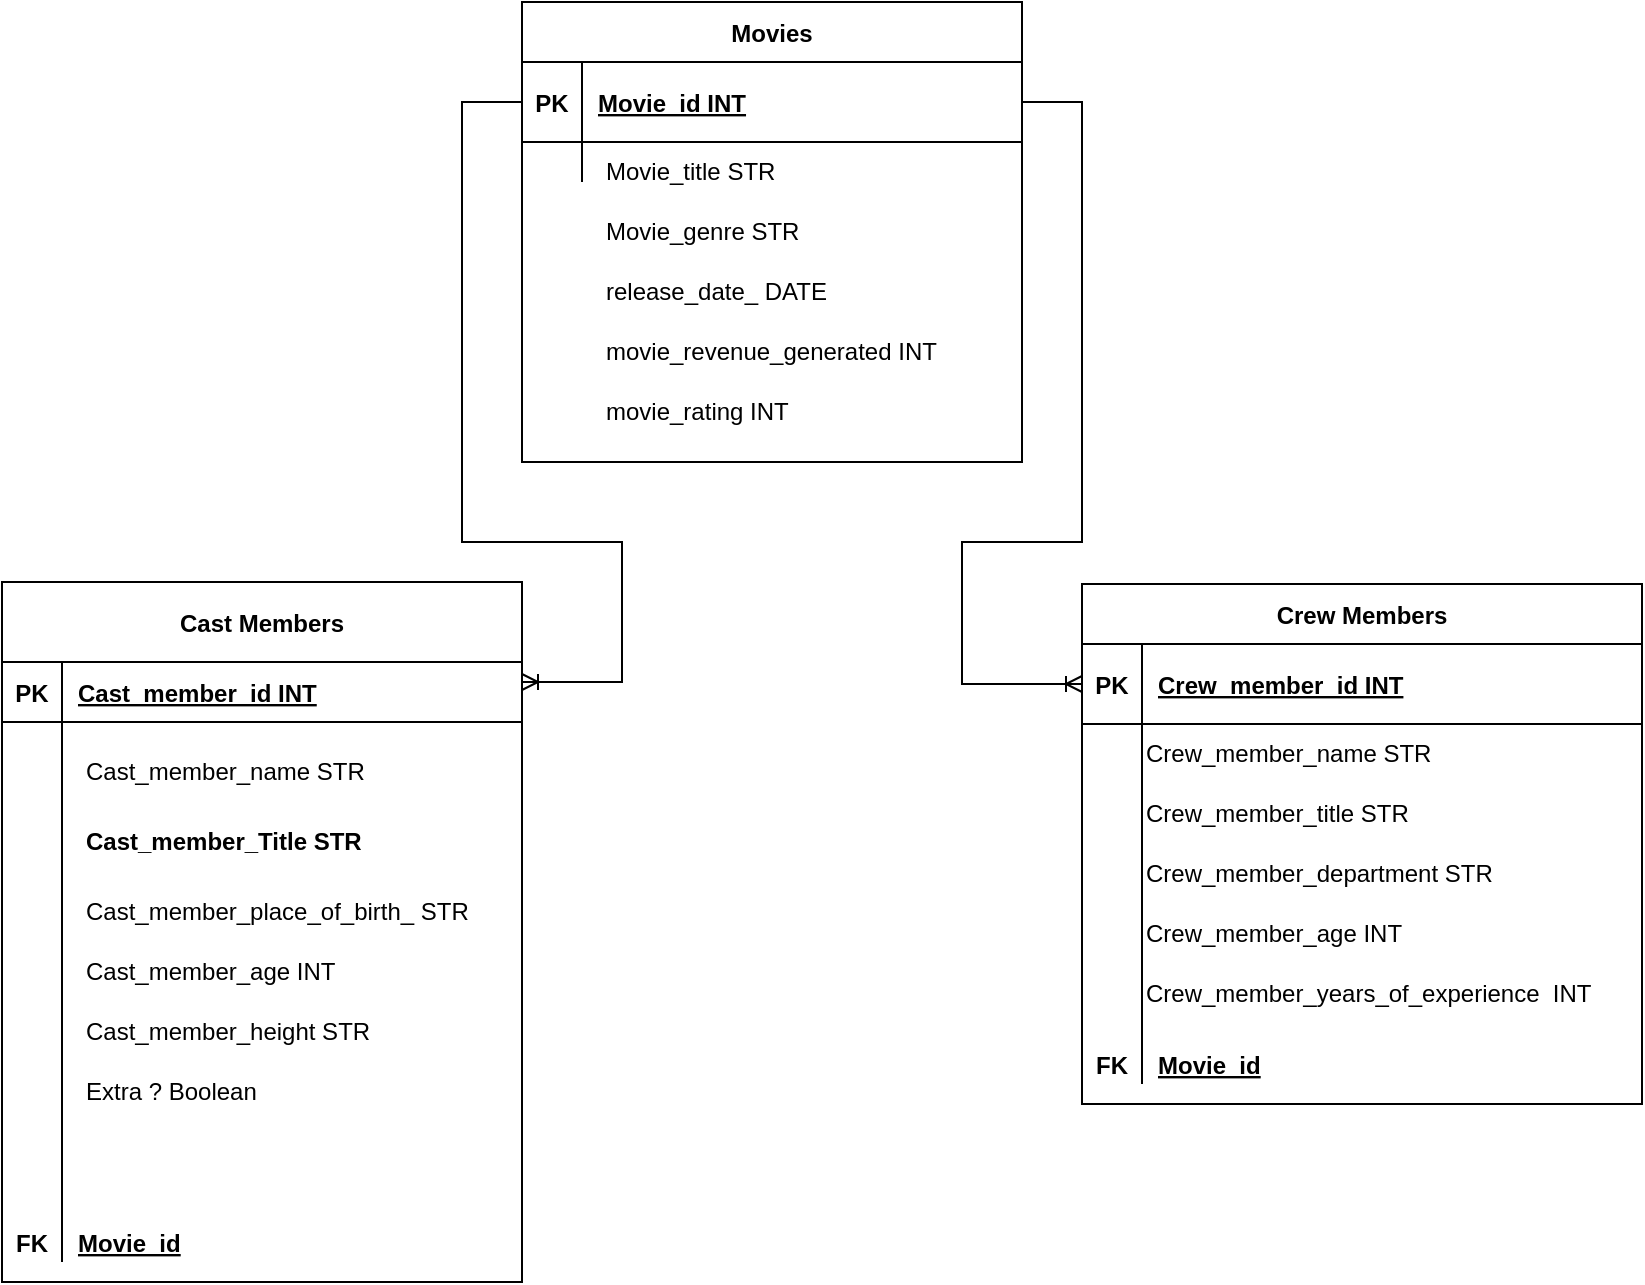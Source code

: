 <mxfile version="15.9.4" type="device"><diagram id="R2lEEEUBdFMjLlhIrx00" name="Page-1"><mxGraphModel dx="963" dy="932" grid="1" gridSize="10" guides="1" tooltips="1" connect="1" arrows="1" fold="1" page="1" pageScale="1" pageWidth="850" pageHeight="1100" math="0" shadow="0" extFonts="Permanent Marker^https://fonts.googleapis.com/css?family=Permanent+Marker"><root><mxCell id="0"/><mxCell id="1" parent="0"/><object label="Crew Members" PK="PK&#10;PK" id="C-vyLk0tnHw3VtMMgP7b-2"><mxCell style="shape=table;startSize=30;container=1;collapsible=1;childLayout=tableLayout;fixedRows=1;rowLines=0;fontStyle=1;align=center;resizeLast=1;" parent="1" vertex="1"><mxGeometry x="550" y="301" width="280" height="260" as="geometry"/></mxCell></object><mxCell id="C-vyLk0tnHw3VtMMgP7b-3" value="" style="shape=partialRectangle;collapsible=0;dropTarget=0;pointerEvents=0;fillColor=none;points=[[0,0.5],[1,0.5]];portConstraint=eastwest;top=0;left=0;right=0;bottom=1;" parent="C-vyLk0tnHw3VtMMgP7b-2" vertex="1"><mxGeometry y="30" width="280" height="40" as="geometry"/></mxCell><mxCell id="C-vyLk0tnHw3VtMMgP7b-4" value="PK" style="shape=partialRectangle;overflow=hidden;connectable=0;fillColor=none;top=0;left=0;bottom=0;right=0;fontStyle=1;" parent="C-vyLk0tnHw3VtMMgP7b-3" vertex="1"><mxGeometry width="30" height="40" as="geometry"><mxRectangle width="30" height="40" as="alternateBounds"/></mxGeometry></mxCell><mxCell id="C-vyLk0tnHw3VtMMgP7b-5" value="Crew_member_id INT" style="shape=partialRectangle;overflow=hidden;connectable=0;fillColor=none;top=0;left=0;bottom=0;right=0;align=left;spacingLeft=6;fontStyle=5;" parent="C-vyLk0tnHw3VtMMgP7b-3" vertex="1"><mxGeometry x="30" width="250" height="40" as="geometry"><mxRectangle width="250" height="40" as="alternateBounds"/></mxGeometry></mxCell><mxCell id="C-vyLk0tnHw3VtMMgP7b-9" value="" style="shape=partialRectangle;collapsible=0;dropTarget=0;pointerEvents=0;fillColor=none;points=[[0,0.5],[1,0.5]];portConstraint=eastwest;top=0;left=0;right=0;bottom=0;" parent="C-vyLk0tnHw3VtMMgP7b-2" vertex="1"><mxGeometry y="70" width="280" height="180" as="geometry"/></mxCell><mxCell id="C-vyLk0tnHw3VtMMgP7b-10" value="" style="shape=partialRectangle;overflow=hidden;connectable=0;fillColor=none;top=0;left=0;bottom=0;right=0;" parent="C-vyLk0tnHw3VtMMgP7b-9" vertex="1"><mxGeometry width="30" height="180" as="geometry"><mxRectangle width="30" height="180" as="alternateBounds"/></mxGeometry></mxCell><mxCell id="C-vyLk0tnHw3VtMMgP7b-11" value="" style="shape=partialRectangle;overflow=hidden;connectable=0;fillColor=none;top=0;left=0;bottom=0;right=0;align=left;spacingLeft=6;" parent="C-vyLk0tnHw3VtMMgP7b-9" vertex="1"><mxGeometry x="30" width="250" height="180" as="geometry"><mxRectangle width="250" height="180" as="alternateBounds"/></mxGeometry></mxCell><mxCell id="C-vyLk0tnHw3VtMMgP7b-13" value="Cast Members" style="shape=table;startSize=40;container=1;collapsible=1;childLayout=tableLayout;fixedRows=1;rowLines=0;fontStyle=1;align=center;resizeLast=1;" parent="1" vertex="1"><mxGeometry x="10" y="300" width="260" height="350" as="geometry"/></mxCell><mxCell id="C-vyLk0tnHw3VtMMgP7b-14" value="" style="shape=partialRectangle;collapsible=0;dropTarget=0;pointerEvents=0;fillColor=none;points=[[0,0.5],[1,0.5]];portConstraint=eastwest;top=0;left=0;right=0;bottom=1;" parent="C-vyLk0tnHw3VtMMgP7b-13" vertex="1"><mxGeometry y="40" width="260" height="30" as="geometry"/></mxCell><mxCell id="C-vyLk0tnHw3VtMMgP7b-15" value="PK" style="shape=partialRectangle;overflow=hidden;connectable=0;fillColor=none;top=0;left=0;bottom=0;right=0;fontStyle=1;" parent="C-vyLk0tnHw3VtMMgP7b-14" vertex="1"><mxGeometry width="30" height="30" as="geometry"><mxRectangle width="30" height="30" as="alternateBounds"/></mxGeometry></mxCell><mxCell id="C-vyLk0tnHw3VtMMgP7b-16" value="Cast_member_id INT" style="shape=partialRectangle;overflow=hidden;connectable=0;fillColor=none;top=0;left=0;bottom=0;right=0;align=left;spacingLeft=6;fontStyle=5;" parent="C-vyLk0tnHw3VtMMgP7b-14" vertex="1"><mxGeometry x="30" width="230" height="30" as="geometry"><mxRectangle width="230" height="30" as="alternateBounds"/></mxGeometry></mxCell><mxCell id="C-vyLk0tnHw3VtMMgP7b-17" value="" style="shape=partialRectangle;collapsible=0;dropTarget=0;pointerEvents=0;fillColor=none;points=[[0,0.5],[1,0.5]];portConstraint=eastwest;top=0;left=0;right=0;bottom=0;" parent="C-vyLk0tnHw3VtMMgP7b-13" vertex="1"><mxGeometry y="70" width="260" height="40" as="geometry"/></mxCell><mxCell id="C-vyLk0tnHw3VtMMgP7b-18" value="" style="shape=partialRectangle;overflow=hidden;connectable=0;fillColor=none;top=0;left=0;bottom=0;right=0;" parent="C-vyLk0tnHw3VtMMgP7b-17" vertex="1"><mxGeometry width="30" height="40" as="geometry"><mxRectangle width="30" height="40" as="alternateBounds"/></mxGeometry></mxCell><mxCell id="C-vyLk0tnHw3VtMMgP7b-19" value="&#10;&#10;&#10;" style="shape=partialRectangle;overflow=hidden;connectable=0;fillColor=none;top=0;left=0;bottom=0;right=0;align=left;spacingLeft=6;" parent="C-vyLk0tnHw3VtMMgP7b-17" vertex="1"><mxGeometry x="30" width="230" height="40" as="geometry"><mxRectangle width="230" height="40" as="alternateBounds"/></mxGeometry></mxCell><mxCell id="C-vyLk0tnHw3VtMMgP7b-20" value="" style="shape=partialRectangle;collapsible=0;dropTarget=0;pointerEvents=0;fillColor=none;points=[[0,0.5],[1,0.5]];portConstraint=eastwest;top=0;left=0;right=0;bottom=0;" parent="C-vyLk0tnHw3VtMMgP7b-13" vertex="1"><mxGeometry y="110" width="260" height="230" as="geometry"/></mxCell><mxCell id="C-vyLk0tnHw3VtMMgP7b-21" value="" style="shape=partialRectangle;overflow=hidden;connectable=0;fillColor=none;top=0;left=0;bottom=0;right=0;" parent="C-vyLk0tnHw3VtMMgP7b-20" vertex="1"><mxGeometry width="30" height="230" as="geometry"><mxRectangle width="30" height="230" as="alternateBounds"/></mxGeometry></mxCell><mxCell id="C-vyLk0tnHw3VtMMgP7b-22" value="" style="shape=partialRectangle;overflow=hidden;connectable=0;fillColor=none;top=0;left=0;bottom=0;right=0;align=left;spacingLeft=6;" parent="C-vyLk0tnHw3VtMMgP7b-20" vertex="1"><mxGeometry x="30" width="230" height="230" as="geometry"><mxRectangle width="230" height="230" as="alternateBounds"/></mxGeometry></mxCell><mxCell id="-xrtC4-qpvSrqkOC5ADK-2" value="Crew_member_title STR" style="text;html=1;strokeColor=none;fillColor=none;align=left;verticalAlign=middle;whiteSpace=wrap;rounded=0;" parent="1" vertex="1"><mxGeometry x="580" y="401" width="220" height="30" as="geometry"/></mxCell><mxCell id="-xrtC4-qpvSrqkOC5ADK-3" value="Crew_member_name STR" style="text;html=1;strokeColor=none;fillColor=none;align=left;verticalAlign=middle;whiteSpace=wrap;rounded=0;" parent="1" vertex="1"><mxGeometry x="580" y="371" width="220" height="30" as="geometry"/></mxCell><mxCell id="-xrtC4-qpvSrqkOC5ADK-4" value="Crew_member_years_of_experience&amp;nbsp; INT" style="text;html=1;strokeColor=none;fillColor=none;align=left;verticalAlign=middle;whiteSpace=wrap;rounded=0;" parent="1" vertex="1"><mxGeometry x="580" y="491" width="240" height="30" as="geometry"/></mxCell><mxCell id="-xrtC4-qpvSrqkOC5ADK-5" value="Crew_member_age INT" style="text;html=1;strokeColor=none;fillColor=none;align=left;verticalAlign=middle;whiteSpace=wrap;rounded=0;" parent="1" vertex="1"><mxGeometry x="580" y="461" width="220" height="30" as="geometry"/></mxCell><mxCell id="-xrtC4-qpvSrqkOC5ADK-10" value="" style="shape=partialRectangle;collapsible=0;dropTarget=0;pointerEvents=0;fillColor=none;points=[[0,0.5],[1,0.5]];portConstraint=eastwest;top=0;left=0;right=0;bottom=1;" parent="1" vertex="1"><mxGeometry x="550" y="521" width="250" height="40" as="geometry"/></mxCell><mxCell id="-xrtC4-qpvSrqkOC5ADK-11" value="FK" style="shape=partialRectangle;overflow=hidden;connectable=0;fillColor=none;top=0;left=0;bottom=0;right=0;fontStyle=1;" parent="-xrtC4-qpvSrqkOC5ADK-10" vertex="1"><mxGeometry width="30" height="40" as="geometry"><mxRectangle width="30" height="40" as="alternateBounds"/></mxGeometry></mxCell><mxCell id="-xrtC4-qpvSrqkOC5ADK-12" value="Movie_id" style="shape=partialRectangle;overflow=hidden;connectable=0;fillColor=none;top=0;left=0;bottom=0;right=0;align=left;spacingLeft=6;fontStyle=5;" parent="-xrtC4-qpvSrqkOC5ADK-10" vertex="1"><mxGeometry x="30" width="220" height="40" as="geometry"><mxRectangle width="220" height="40" as="alternateBounds"/></mxGeometry></mxCell><object label="Movies" PK="PK&#10;PK" id="-xrtC4-qpvSrqkOC5ADK-13"><mxCell style="shape=table;startSize=30;container=1;collapsible=1;childLayout=tableLayout;fixedRows=1;rowLines=0;fontStyle=1;align=center;resizeLast=1;" parent="1" vertex="1"><mxGeometry x="270" y="10" width="250" height="230" as="geometry"/></mxCell></object><mxCell id="-xrtC4-qpvSrqkOC5ADK-14" value="" style="shape=partialRectangle;collapsible=0;dropTarget=0;pointerEvents=0;fillColor=none;points=[[0,0.5],[1,0.5]];portConstraint=eastwest;top=0;left=0;right=0;bottom=1;" parent="-xrtC4-qpvSrqkOC5ADK-13" vertex="1"><mxGeometry y="30" width="250" height="40" as="geometry"/></mxCell><mxCell id="-xrtC4-qpvSrqkOC5ADK-15" value="PK" style="shape=partialRectangle;overflow=hidden;connectable=0;fillColor=none;top=0;left=0;bottom=0;right=0;fontStyle=1;" parent="-xrtC4-qpvSrqkOC5ADK-14" vertex="1"><mxGeometry width="30" height="40" as="geometry"><mxRectangle width="30" height="40" as="alternateBounds"/></mxGeometry></mxCell><mxCell id="-xrtC4-qpvSrqkOC5ADK-16" value="Movie_id INT" style="shape=partialRectangle;overflow=hidden;connectable=0;fillColor=none;top=0;left=0;bottom=0;right=0;align=left;spacingLeft=6;fontStyle=5;" parent="-xrtC4-qpvSrqkOC5ADK-14" vertex="1"><mxGeometry x="30" width="220" height="40" as="geometry"><mxRectangle width="220" height="40" as="alternateBounds"/></mxGeometry></mxCell><mxCell id="-xrtC4-qpvSrqkOC5ADK-17" value="" style="shape=partialRectangle;collapsible=0;dropTarget=0;pointerEvents=0;fillColor=none;points=[[0,0.5],[1,0.5]];portConstraint=eastwest;top=0;left=0;right=0;bottom=0;" parent="-xrtC4-qpvSrqkOC5ADK-13" vertex="1"><mxGeometry y="70" width="250" height="20" as="geometry"/></mxCell><mxCell id="-xrtC4-qpvSrqkOC5ADK-18" value="" style="shape=partialRectangle;overflow=hidden;connectable=0;fillColor=none;top=0;left=0;bottom=0;right=0;" parent="-xrtC4-qpvSrqkOC5ADK-17" vertex="1"><mxGeometry width="30" height="20" as="geometry"><mxRectangle width="30" height="20" as="alternateBounds"/></mxGeometry></mxCell><mxCell id="-xrtC4-qpvSrqkOC5ADK-19" value="" style="shape=partialRectangle;overflow=hidden;connectable=0;fillColor=none;top=0;left=0;bottom=0;right=0;align=left;spacingLeft=6;" parent="-xrtC4-qpvSrqkOC5ADK-17" vertex="1"><mxGeometry x="30" width="220" height="20" as="geometry"><mxRectangle width="220" height="20" as="alternateBounds"/></mxGeometry></mxCell><mxCell id="-xrtC4-qpvSrqkOC5ADK-41" value="" style="endArrow=none;html=1;rounded=0;entryX=0;entryY=0.5;entryDx=0;entryDy=0;endArrow=ERoneToMany;exitX=0;exitY=0.5;exitDx=0;exitDy=0;" parent="-xrtC4-qpvSrqkOC5ADK-13" source="-xrtC4-qpvSrqkOC5ADK-14" edge="1"><mxGeometry width="50" height="50" relative="1" as="geometry"><mxPoint x="200" y="310" as="sourcePoint"/><mxPoint y="340" as="targetPoint"/><Array as="points"><mxPoint x="-30" y="50"/><mxPoint x="-30" y="270"/><mxPoint x="50" y="270"/><mxPoint x="50" y="340"/><mxPoint y="340"/></Array></mxGeometry></mxCell><mxCell id="-xrtC4-qpvSrqkOC5ADK-20" value="Movie_title STR" style="text;html=1;strokeColor=none;fillColor=none;align=left;verticalAlign=middle;whiteSpace=wrap;rounded=0;" parent="1" vertex="1"><mxGeometry x="310" y="80" width="220" height="30" as="geometry"/></mxCell><mxCell id="-xrtC4-qpvSrqkOC5ADK-21" value="release_date_ DATE" style="text;html=1;strokeColor=none;fillColor=none;align=left;verticalAlign=middle;whiteSpace=wrap;rounded=0;" parent="1" vertex="1"><mxGeometry x="310" y="140" width="220" height="30" as="geometry"/></mxCell><mxCell id="-xrtC4-qpvSrqkOC5ADK-22" value="movie_rating INT" style="text;html=1;strokeColor=none;fillColor=none;align=left;verticalAlign=middle;whiteSpace=wrap;rounded=0;" parent="1" vertex="1"><mxGeometry x="310" y="200" width="220" height="30" as="geometry"/></mxCell><mxCell id="-xrtC4-qpvSrqkOC5ADK-23" value="movie_revenue_generated INT" style="text;html=1;strokeColor=none;fillColor=none;align=left;verticalAlign=middle;whiteSpace=wrap;rounded=0;" parent="1" vertex="1"><mxGeometry x="310" y="170" width="220" height="30" as="geometry"/></mxCell><mxCell id="-xrtC4-qpvSrqkOC5ADK-24" value="Crew_member_department STR" style="text;html=1;strokeColor=none;fillColor=none;align=left;verticalAlign=middle;whiteSpace=wrap;rounded=0;" parent="1" vertex="1"><mxGeometry x="580" y="431" width="220" height="30" as="geometry"/></mxCell><mxCell id="-xrtC4-qpvSrqkOC5ADK-25" value="Movie_genre STR" style="text;html=1;strokeColor=none;fillColor=none;align=left;verticalAlign=middle;whiteSpace=wrap;rounded=0;" parent="1" vertex="1"><mxGeometry x="310" y="110" width="220" height="30" as="geometry"/></mxCell><mxCell id="-xrtC4-qpvSrqkOC5ADK-26" value="Cast_member_name STR" style="text;html=1;strokeColor=none;fillColor=none;align=left;verticalAlign=middle;whiteSpace=wrap;rounded=0;" parent="1" vertex="1"><mxGeometry x="50" y="380" width="220" height="30" as="geometry"/></mxCell><mxCell id="-xrtC4-qpvSrqkOC5ADK-27" value="&lt;h4&gt;Cast_member_Title STR&lt;/h4&gt;" style="text;html=1;strokeColor=none;fillColor=none;align=left;verticalAlign=middle;whiteSpace=wrap;rounded=0;" parent="1" vertex="1"><mxGeometry x="50" y="415" width="220" height="30" as="geometry"/></mxCell><mxCell id="-xrtC4-qpvSrqkOC5ADK-28" value="Cast_member_place_of_birth_ STR" style="text;html=1;strokeColor=none;fillColor=none;align=left;verticalAlign=middle;whiteSpace=wrap;rounded=0;" parent="1" vertex="1"><mxGeometry x="50" y="450" width="220" height="30" as="geometry"/></mxCell><mxCell id="-xrtC4-qpvSrqkOC5ADK-29" value="Cast_member_age INT" style="text;html=1;strokeColor=none;fillColor=none;align=left;verticalAlign=middle;whiteSpace=wrap;rounded=0;" parent="1" vertex="1"><mxGeometry x="50" y="480" width="220" height="30" as="geometry"/></mxCell><mxCell id="-xrtC4-qpvSrqkOC5ADK-30" value="Cast_member_height STR" style="text;html=1;strokeColor=none;fillColor=none;align=left;verticalAlign=middle;whiteSpace=wrap;rounded=0;" parent="1" vertex="1"><mxGeometry x="50" y="510" width="220" height="30" as="geometry"/></mxCell><mxCell id="-xrtC4-qpvSrqkOC5ADK-31" value="Extra ? Boolean" style="text;html=1;strokeColor=none;fillColor=none;align=left;verticalAlign=middle;whiteSpace=wrap;rounded=0;" parent="1" vertex="1"><mxGeometry x="50" y="540" width="220" height="30" as="geometry"/></mxCell><mxCell id="-xrtC4-qpvSrqkOC5ADK-32" value="" style="shape=partialRectangle;collapsible=0;dropTarget=0;pointerEvents=0;fillColor=none;points=[[0,0.5],[1,0.5]];portConstraint=eastwest;top=0;left=0;right=0;bottom=1;" parent="1" vertex="1"><mxGeometry x="10" y="610" width="250" height="40" as="geometry"/></mxCell><mxCell id="-xrtC4-qpvSrqkOC5ADK-33" value="FK" style="shape=partialRectangle;overflow=hidden;connectable=0;fillColor=none;top=0;left=0;bottom=0;right=0;fontStyle=1;" parent="-xrtC4-qpvSrqkOC5ADK-32" vertex="1"><mxGeometry width="30" height="40" as="geometry"><mxRectangle width="30" height="40" as="alternateBounds"/></mxGeometry></mxCell><mxCell id="-xrtC4-qpvSrqkOC5ADK-34" value="Movie_id" style="shape=partialRectangle;overflow=hidden;connectable=0;fillColor=none;top=0;left=0;bottom=0;right=0;align=left;spacingLeft=6;fontStyle=5;" parent="-xrtC4-qpvSrqkOC5ADK-32" vertex="1"><mxGeometry x="30" width="220" height="40" as="geometry"><mxRectangle width="220" height="40" as="alternateBounds"/></mxGeometry></mxCell><mxCell id="-xrtC4-qpvSrqkOC5ADK-46" value="" style="endArrow=none;html=1;rounded=0;endArrow=ERoneToMany;exitX=1;exitY=0.5;exitDx=0;exitDy=0;entryX=0;entryY=0.5;entryDx=0;entryDy=0;" parent="1" source="-xrtC4-qpvSrqkOC5ADK-14" target="C-vyLk0tnHw3VtMMgP7b-3" edge="1"><mxGeometry width="50" height="50" relative="1" as="geometry"><mxPoint x="280" y="70" as="sourcePoint"/><mxPoint x="370" y="400" as="targetPoint"/><Array as="points"><mxPoint x="550" y="60"/><mxPoint x="550" y="280"/><mxPoint x="490" y="280"/><mxPoint x="490" y="351"/></Array></mxGeometry></mxCell></root></mxGraphModel></diagram></mxfile>